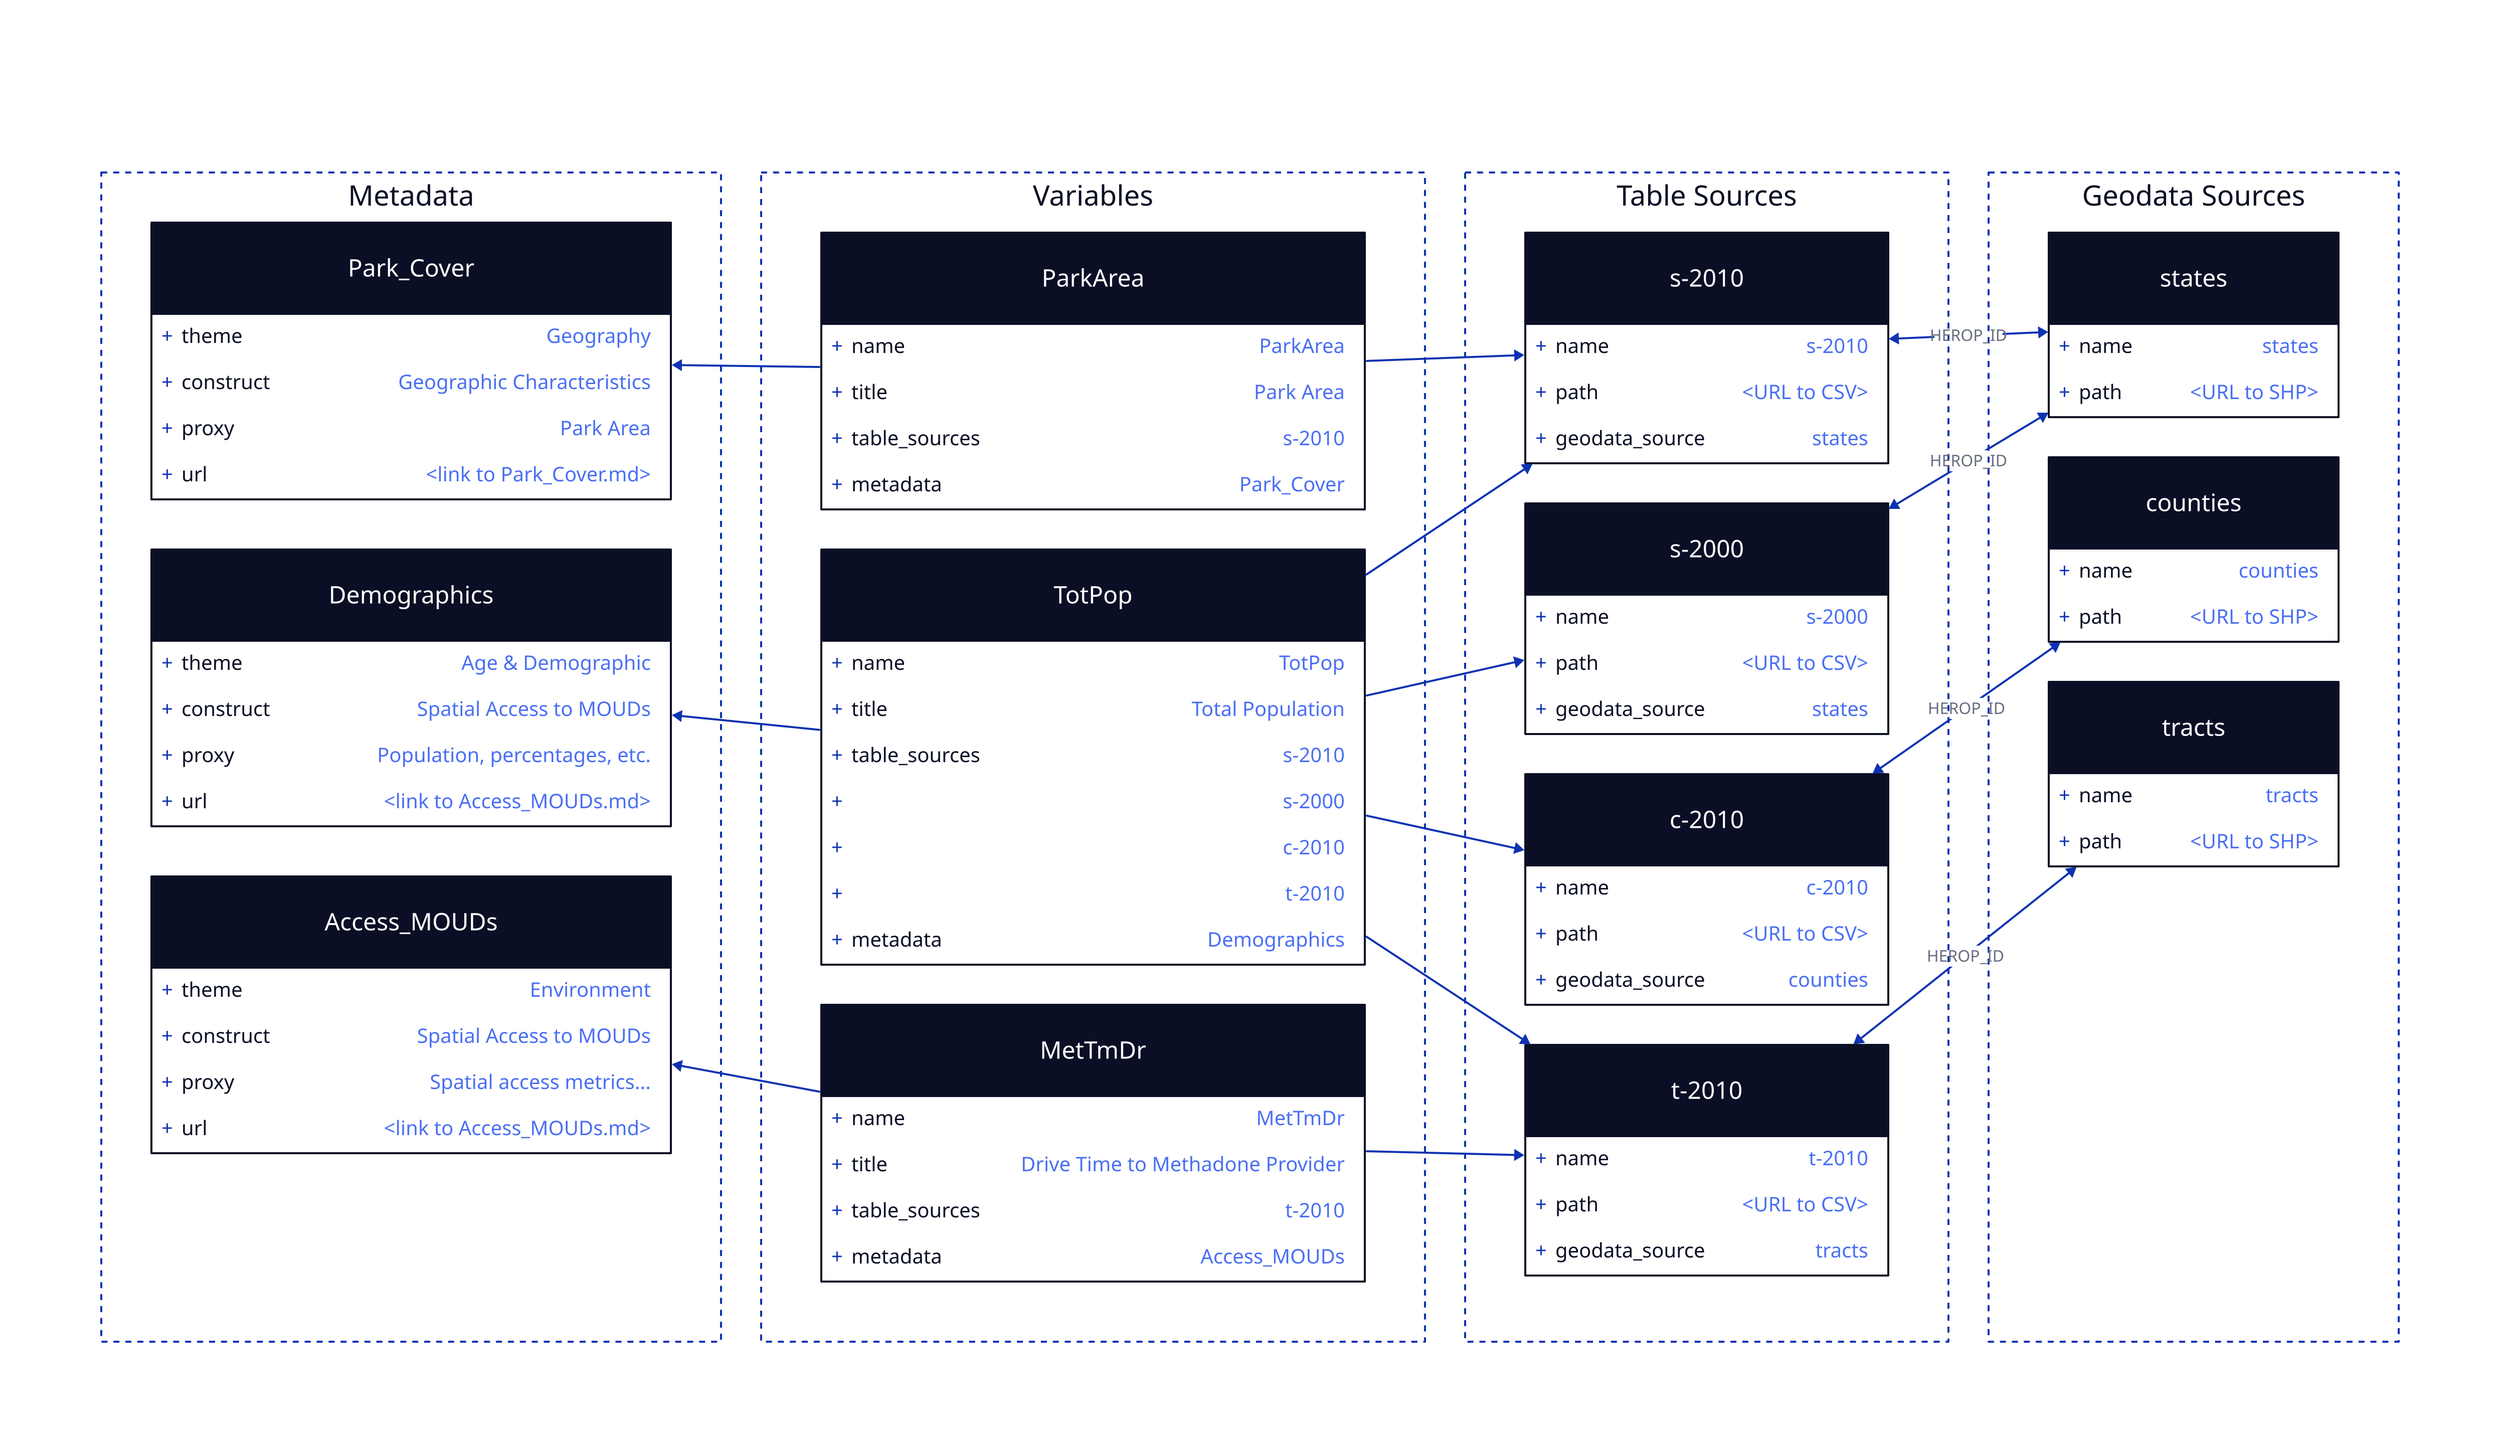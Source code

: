 # d2 ./registry-complex.d2 registry-complex.png --pad 25

direction: right
grid-columns: 4
classes: {
    container: {
        style: {
            fill: transparent
            stroke-dash: 3
        }
    }
}
title: |md

  # Connecting metadata, variables, tables, and geodata
| {near: top-center}

tc: Metadata {
    class: container
    grid-rows: 3
    grid-gap: 50
}
v: Variables {
    class: container
    grid-rows: 3
}
t: Table Sources {
    class: container
    grid-rows: 4
}
g: Geodata Sources {
    class: container
    grid-rows: 3
}


tc.Park_Cover: {
    shape: class
    theme: Geography
    construct: Geographic Characteristics
    proxy: Park Area
    url: <link to Park_Cover.md>
}
tc.Demographics: {
    shape: class
    theme: Age & Demographic
    construct: Spatial Access to MOUDs
    proxy: Population, percentages, etc.
    url: <link to Access_MOUDs.md>
}
tc.Access_MOUDs: {
    shape: class
    theme: Environment
    construct: Spatial Access to MOUDs
    proxy: Spatial access metrics...
    url: <link to Access_MOUDs.md>
}

v.ParkArea: {
    shape: class
    name: ParkArea
    title: Park Area
    table_sources: s-2010
    metadata: Park_Cover
}

v.TotPop: {
    shape: class
    name: TotPop
    title: Total Population
    table_sources: s-2010
    "": s-2000
    " ": c-2010
    "  ": t-2010
    metadata: Demographics
}

v.MetTmDr: {
    shape: class
    name: MetTmDr
    title: Drive Time to Methadone Provider
    table_sources: t-2010
    metadata: Access_MOUDs
}

t.s-2010: {
    shape: class
    name: s-2010
    path: <URL to CSV>
    geodata_source: states

}
t.s-2000: {
    shape: class
    name: s-2000
    path: <URL to CSV>
    geodata_source: states
}
t.c-2010: {
    shape: class
    name: c-2010
    path: <URL to CSV>
    geodata_source: counties
}
t.t-2010: {
    shape: class
    name: t-2010
    path: <URL to CSV>
    geodata_source: tracts
}

g.s: states {
    shape: class
    name: states
    path: <URL to SHP>
}
g.c: counties {
    shape: class
    name: counties
    path: <URL to SHP>
}
g.t: tracts {
    shape: class
    name: tracts
    path: <URL to SHP>
}

t.s-2010 <-> g.s: HEROP_ID
t.s-2000 <-> g.s: HEROP_ID
t.c-2010 <-> g.c: HEROP_ID
t.t-2010 <-> g.t: HEROP_ID

v.ParkArea -> t.s-2010
v.TotPop -> t.s-2010
v.TotPop -> t.s-2000
v.TotPop -> t.c-2010
v.TotPop -> t.t-2010
v.MetTmDr -> t.t-2010

v.ParkArea -> tc.Park_Cover
v.TotPop -> tc.Demographics
v.MetTmDr -> tc.Access_MOUDs
